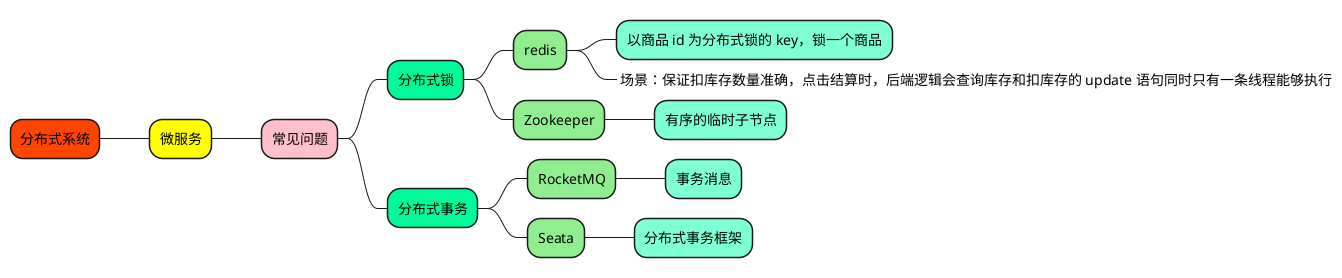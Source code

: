 @startmindmap

+[#OrangeRed] 分布式系统

++[#yellow] 微服务

+++[#Pink] 常见问题

++++[#MediumSpringGreen] 分布式锁

+++++[#LightGreen] redis
++++++[#Aquamarine] 以商品 id 为分布式锁的 key，锁一个商品
++++++[#Aquamarine]_ 场景：保证扣库存数量准确，点击结算时，后端逻辑会查询库存和扣库存的 update 语句同时只有一条线程能够执行

+++++[#LightGreen] Zookeeper
++++++[#Aquamarine] 有序的临时子节点

++++[#MediumSpringGreen] 分布式事务
+++++[#LightGreen] RocketMQ
++++++[#Aquamarine] 事务消息

+++++[#LightGreen] Seata
++++++[#Aquamarine] 分布式事务框架



@endmindmap